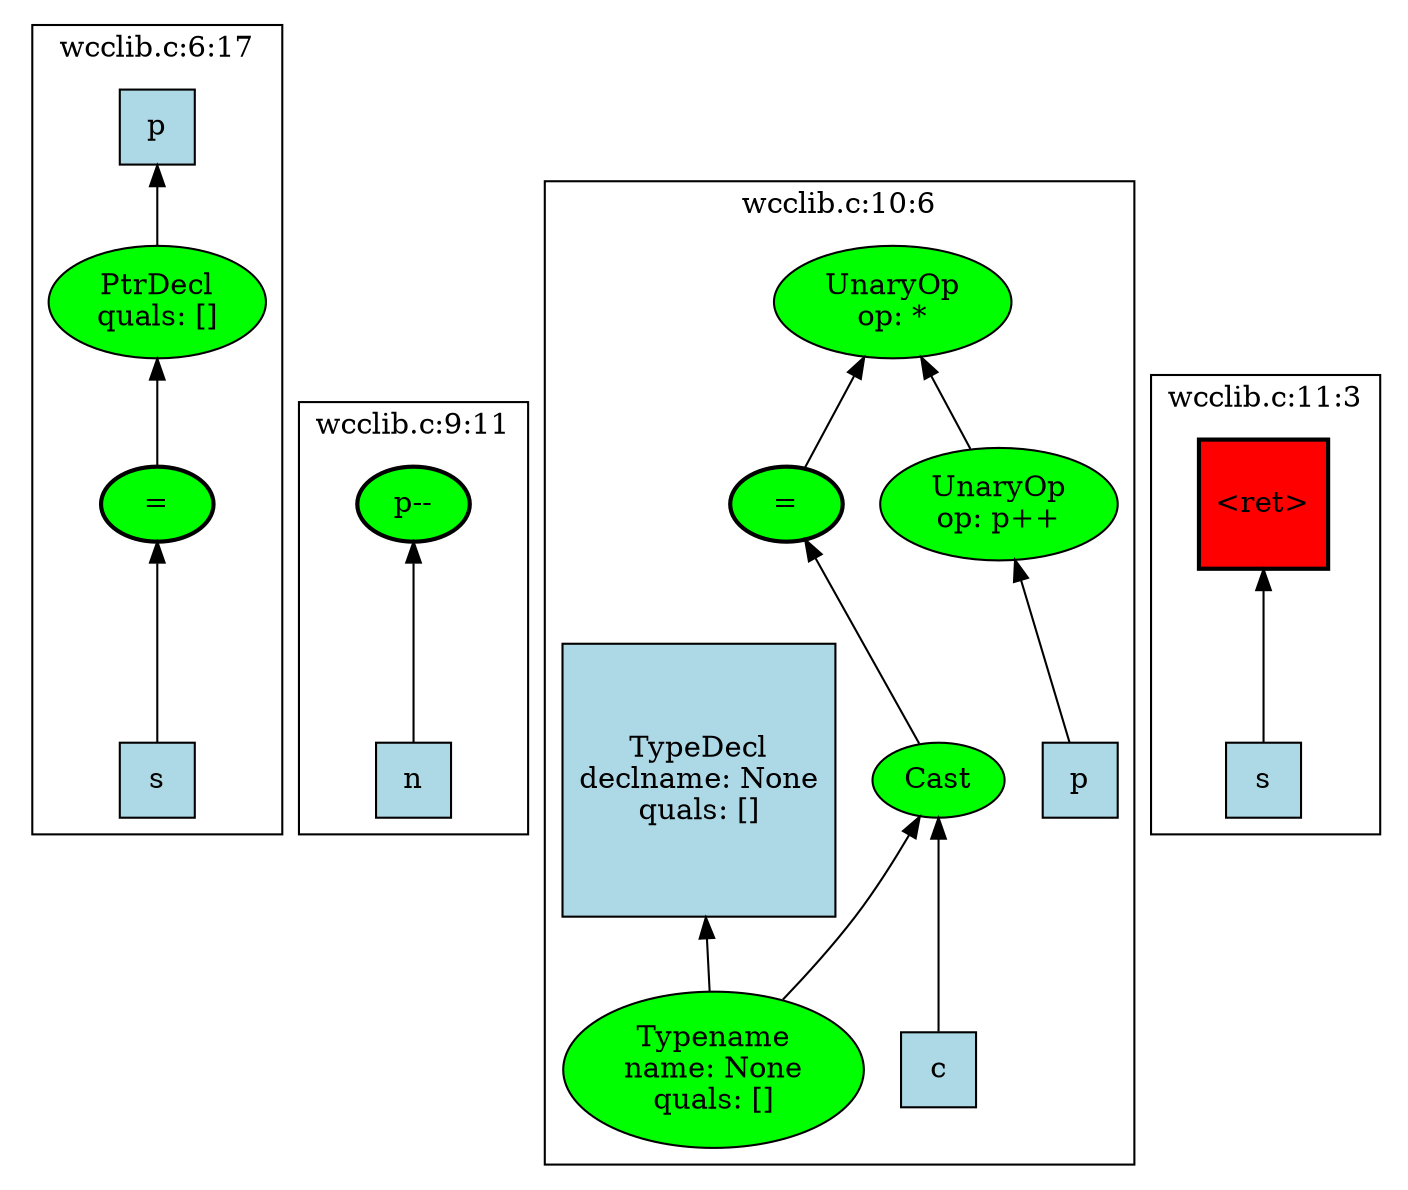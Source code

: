 strict graph "" {
	graph [bb="0,0,576,526.43",
		newrank=true
	];
	node [label="\N"];
	{
		graph [rank=same,
			rankdir=LR
		];
		rank2	[height=0.5,
			label="",
			pos="1.5,295.82",
			style=invis,
			width=0.013889];
		51	[fillcolor=green,
			height=0.5,
			label="=",
			pos="62.5,295.82",
			style="filled,bold",
			width=0.75];
		rank2 -- 51	[pos="2.4531,295.82 13.399,295.82 24.345,295.82 35.291,295.82",
			style=invis];
		58	[fillcolor=green,
			height=0.5,
			label="p--",
			pos="167.5,295.82",
			style="filled,bold",
			width=0.75];
		51 -- 58	[pos="89.57,295.82 106.52,295.82 123.46,295.82 140.41,295.82",
			style=invis];
		60	[fillcolor=green,
			height=0.5,
			label="=",
			pos="321.5,295.82",
			style="filled,bold",
			width=0.75];
		58 -- 60	[pos="194.57,295.82 227.79,295.82 261.01,295.82 294.23,295.82",
			style=invis];
		69	[fillcolor=red,
			height=0.65278,
			label="\<ret\>",
			pos="520.5,295.82",
			shape=square,
			style="filled,bold",
			width=0.65278];
		60 -- 69	[pos="329.7,313.12 335.97,324.85 345.56,340.04 357.5,350.32 360.84,353.2 362.19,353.56 366.5,354.51 387.55,359.16 442.45,359.16 463.5,\
354.51 482.5,350.31 497.49,333.8 507.32,319.35",
			style=invis];
		end	[height=0.5,
			label="",
			pos="575.5,295.82",
			style=invis,
			width=0.013889];
		69 -- end	[pos="544.13,295.82 554.26,295.82 564.39,295.82 574.52,295.82",
			style=invis];
	}
	subgraph cluster60 {
		graph [bb="220.5,8,468.5,443.43",
			label="wcclib.c:10:6",
			lheight=0.21,
			lp="344.5,431.93",
			lwidth=1.03
		];
		60;
		64	[fillcolor=green,
			height=0.5,
			label=Cast,
			pos="379.5,179.95",
			style=filled,
			width=0.75];
		60 -- 64	[dir=back,
			pos="s,329.81,278.51 334.45,269.39 345.69,247.34 361.61,216.08 371.21,197.24"];
		65	[fillcolor=green,
			height=1.041,
			label="Typename
name: None
quals: []",
			pos="287.5,53.477",
			style=filled,
			width=1.6303];
		64 -- 65	[dir=back,
			pos="s,369,163.33 363.27,154.95 357.17,146.08 350.11,135.99 343.5,126.95 333.92,113.86 323.09,99.699 313.52,87.394"];
		68	[fillcolor=lightblue,
			height=0.5,
			label=c,
			pos="382.5,53.477",
			shape=square,
			style=filled,
			width=0.5];
		64 -- 68	[dir=back,
			pos="s,379.91,161.91 380.15,151.87 380.74,127.51 381.58,92.455 382.08,71.717"];
		61	[fillcolor=green,
			height=0.74639,
			label="UnaryOp
op: *",
			pos="367.5,385.56",
			style=filled,
			width=1.316];
		61 -- 60	[dir=back,
			pos="s,354.44,359.66 349.65,350.52 342.87,337.58 335.46,323.45 329.94,312.93"];
		62	[fillcolor=green,
			height=0.74639,
			label="UnaryOp
op: p++",
			pos="413.5,295.82",
			style=filled,
			width=1.316];
		61 -- 62	[dir=back,
			pos="s,380.56,359.66 385.25,350.7 390.3,341.08 395.7,330.78 400.41,321.79"];
		63	[fillcolor=lightblue,
			height=0.5,
			label=p,
			pos="442.5,179.95",
			shape=square,
			style=filled,
			width=0.5];
		62 -- 63	[dir=back,
			pos="s,420.08,268.98 422.59,259.11 427.77,238.81 434.01,214.3 438.11,198.21"];
		66	[fillcolor=lightblue,
			height=1.4722,
			label="TypeDecl
declname: None
quals: []",
			pos="281.5,179.95",
			shape=square,
			style=filled,
			width=1.4722];
		66 -- 65	[dir=back,
			pos="s,284.01,126.89 284.5,116.69 284.92,107.96 285.34,99.239 285.73,91.203"];
	}
	subgraph cluster69 {
		graph [bb="476.5,153.95,566.5,350.32",
			label="wcclib.c:11:3",
			lheight=0.21,
			lp="521.5,338.82",
			lwidth=1.03
		];
		69;
		70	[fillcolor=lightblue,
			height=0.5,
			label=s,
			pos="520.5,179.95",
			shape=square,
			style=filled,
			width=0.5];
		69 -- 70	[dir=back,
			pos="s,520.5,272.05 520.5,262 520.5,241.14 520.5,214.98 520.5,198.12"];
	}
	subgraph cluster58 {
		graph [bb="122.5,153.95,212.5,344.82",
			label="wcclib.c:9:11",
			lheight=0.21,
			lp="167.5,333.32",
			lwidth=1.03
		];
		58;
		59	[fillcolor=lightblue,
			height=0.5,
			label=n,
			pos="167.5,179.95",
			shape=square,
			style=filled,
			width=0.5];
		58 -- 59	[dir=back,
			pos="s,167.5,277.53 167.5,267.35 167.5,245.76 167.5,216.37 167.5,198.04"];
	}
	subgraph cluster51 {
		graph [bb="10.5,153.95,114.5,518.43",
			label="wcclib.c:6:17",
			lheight=0.21,
			lp="62.5,506.93",
			lwidth=1.03
		];
		51;
		55	[fillcolor=lightblue,
			height=0.5,
			label=s,
			pos="62.5,179.95",
			shape=square,
			style=filled,
			width=0.5];
		51 -- 55	[dir=back,
			pos="s,62.5,277.53 62.5,267.35 62.5,245.76 62.5,216.37 62.5,198.04"];
		52	[fillcolor=green,
			height=0.74639,
			label="PtrDecl
quals: []",
			pos="62.5,385.56",
			style=filled,
			width=1.2178];
		52 -- 51	[dir=back,
			pos="s,62.5,358.24 62.5,348.12 62.5,336.29 62.5,323.72 62.5,313.98"];
		53	[fillcolor=lightblue,
			height=0.5,
			label=p,
			pos="62.5,469.43",
			shape=square,
			style=filled,
			width=0.5];
		53 -- 52	[dir=back,
			pos="s,62.5,451.07 62.5,440.93 62.5,431.79 62.5,421.64 62.5,412.62"];
	}
	rank1	[height=0.5,
		label="",
		pos="0.5,385.56",
		style=invis,
		width=0.013889];
	rank1 -- rank2	[pos="0.68342,368.47 0.86385,352.64 1.1377,328.61 1.3177,312.81",
		style=invis];
}
